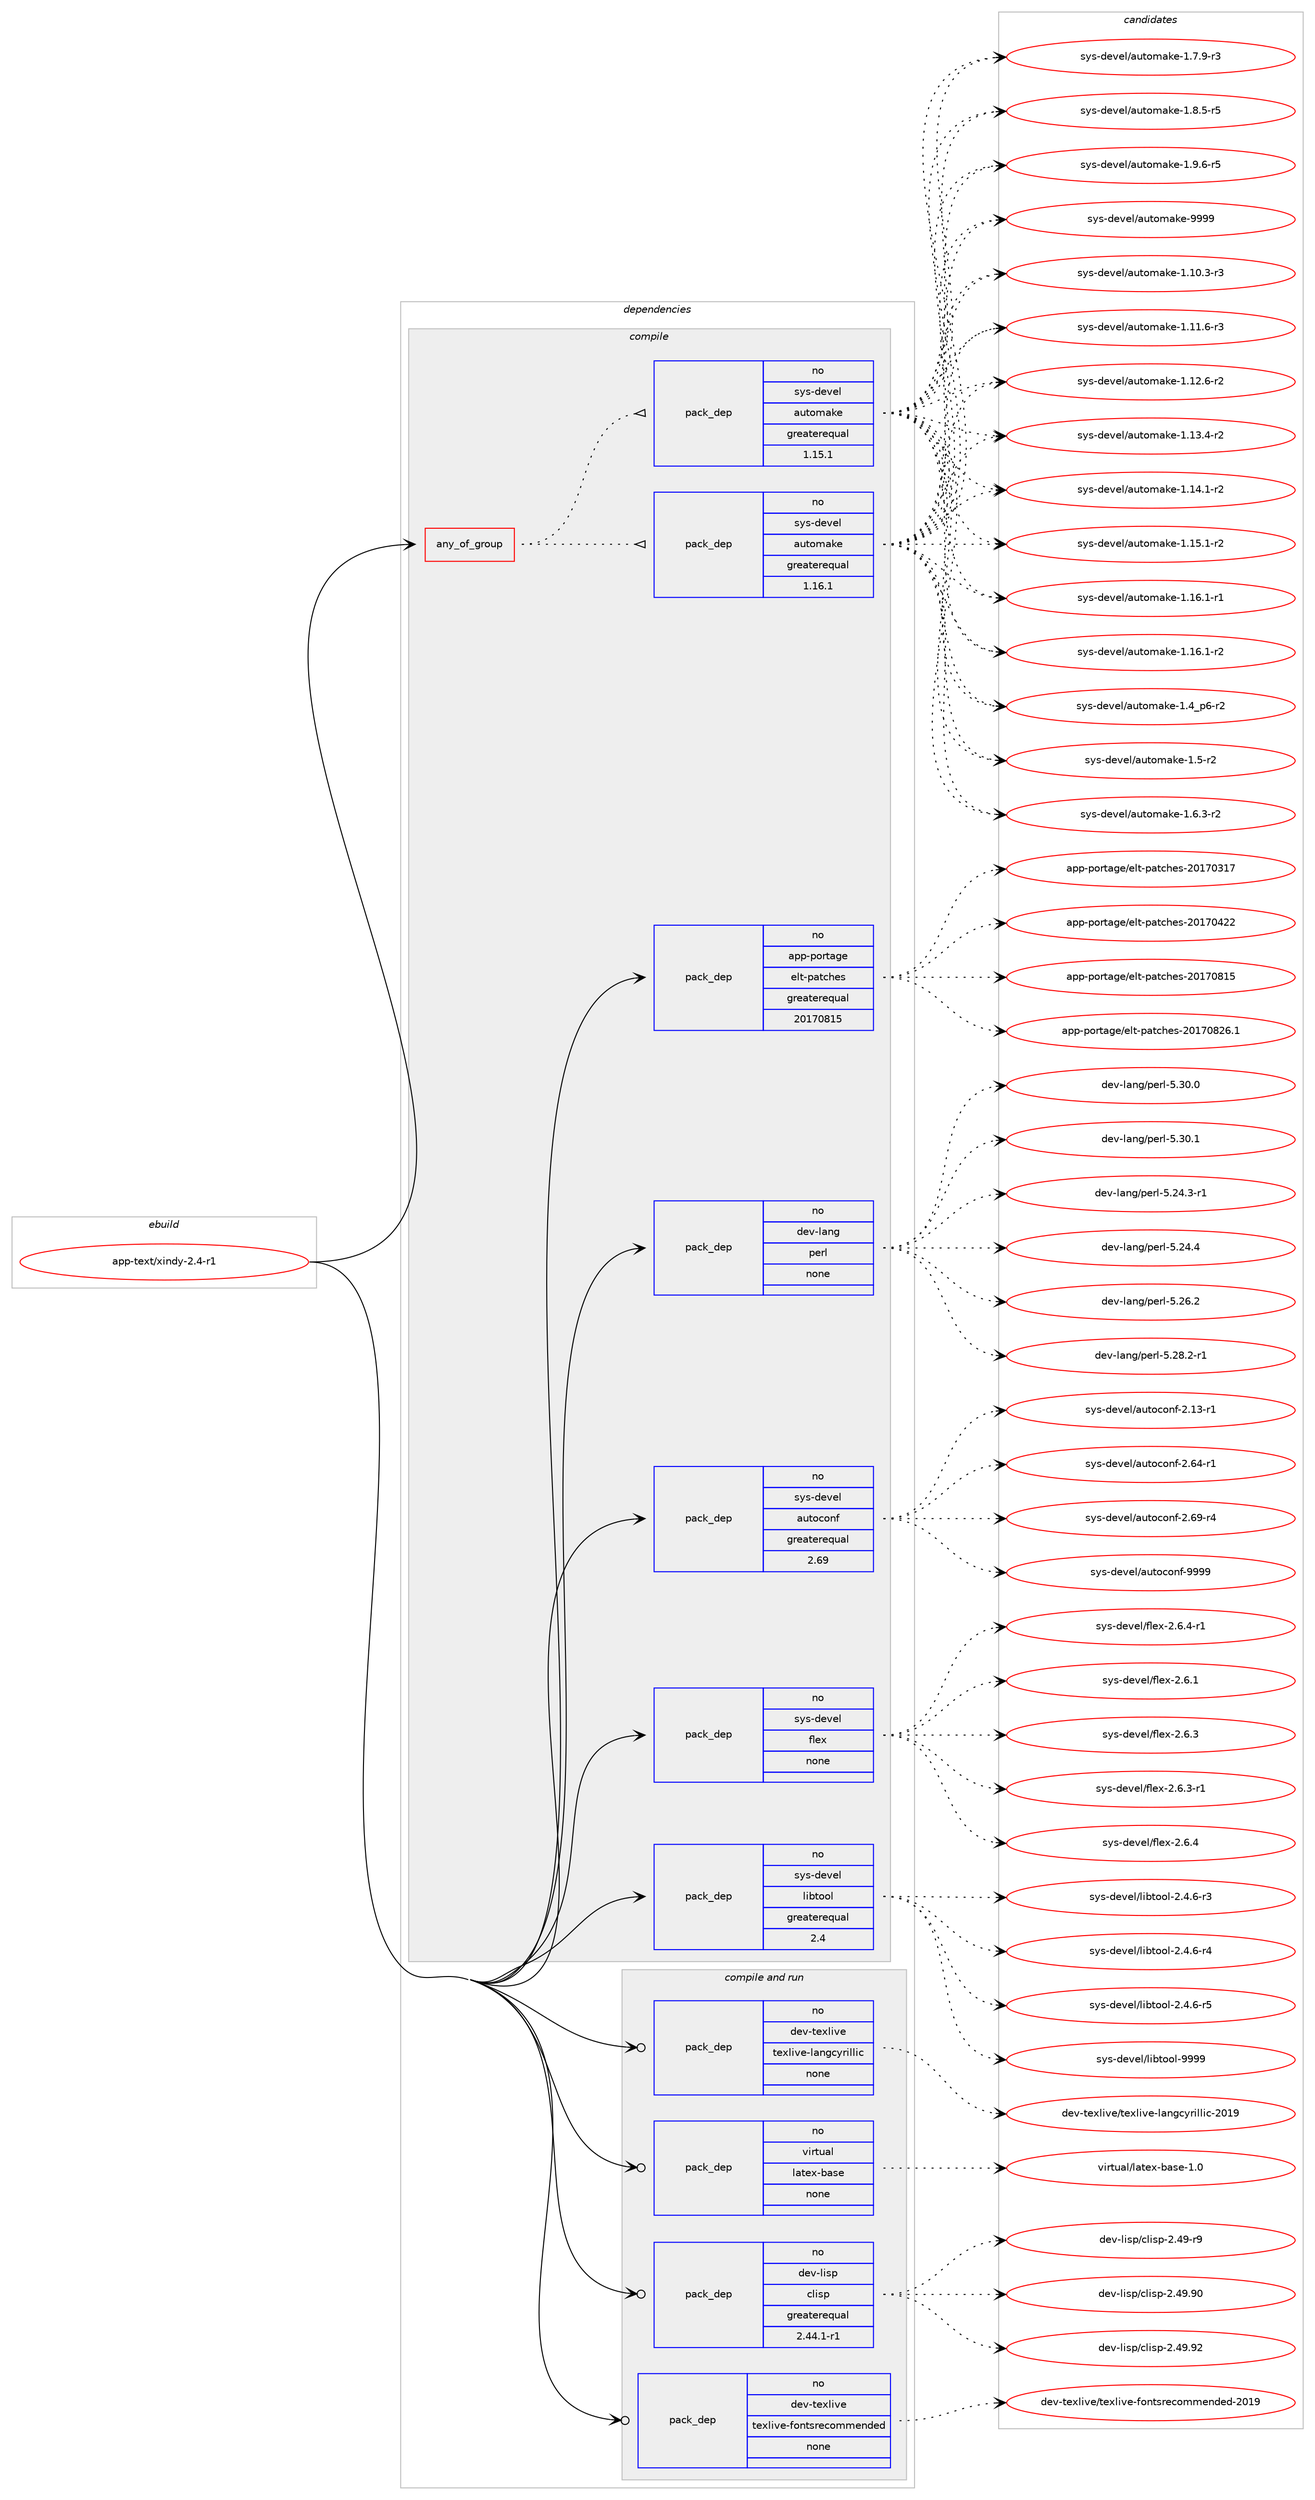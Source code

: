 digraph prolog {

# *************
# Graph options
# *************

newrank=true;
concentrate=true;
compound=true;
graph [rankdir=LR,fontname=Helvetica,fontsize=10,ranksep=1.5];#, ranksep=2.5, nodesep=0.2];
edge  [arrowhead=vee];
node  [fontname=Helvetica,fontsize=10];

# **********
# The ebuild
# **********

subgraph cluster_leftcol {
color=gray;
rank=same;
label=<<i>ebuild</i>>;
id [label="app-text/xindy-2.4-r1", color=red, width=4, href="../app-text/xindy-2.4-r1.svg"];
}

# ****************
# The dependencies
# ****************

subgraph cluster_midcol {
color=gray;
label=<<i>dependencies</i>>;
subgraph cluster_compile {
fillcolor="#eeeeee";
style=filled;
label=<<i>compile</i>>;
subgraph any8965 {
dependency513134 [label=<<TABLE BORDER="0" CELLBORDER="1" CELLSPACING="0" CELLPADDING="4"><TR><TD CELLPADDING="10">any_of_group</TD></TR></TABLE>>, shape=none, color=red];subgraph pack381696 {
dependency513135 [label=<<TABLE BORDER="0" CELLBORDER="1" CELLSPACING="0" CELLPADDING="4" WIDTH="220"><TR><TD ROWSPAN="6" CELLPADDING="30">pack_dep</TD></TR><TR><TD WIDTH="110">no</TD></TR><TR><TD>sys-devel</TD></TR><TR><TD>automake</TD></TR><TR><TD>greaterequal</TD></TR><TR><TD>1.16.1</TD></TR></TABLE>>, shape=none, color=blue];
}
dependency513134:e -> dependency513135:w [weight=20,style="dotted",arrowhead="oinv"];
subgraph pack381697 {
dependency513136 [label=<<TABLE BORDER="0" CELLBORDER="1" CELLSPACING="0" CELLPADDING="4" WIDTH="220"><TR><TD ROWSPAN="6" CELLPADDING="30">pack_dep</TD></TR><TR><TD WIDTH="110">no</TD></TR><TR><TD>sys-devel</TD></TR><TR><TD>automake</TD></TR><TR><TD>greaterequal</TD></TR><TR><TD>1.15.1</TD></TR></TABLE>>, shape=none, color=blue];
}
dependency513134:e -> dependency513136:w [weight=20,style="dotted",arrowhead="oinv"];
}
id:e -> dependency513134:w [weight=20,style="solid",arrowhead="vee"];
subgraph pack381698 {
dependency513137 [label=<<TABLE BORDER="0" CELLBORDER="1" CELLSPACING="0" CELLPADDING="4" WIDTH="220"><TR><TD ROWSPAN="6" CELLPADDING="30">pack_dep</TD></TR><TR><TD WIDTH="110">no</TD></TR><TR><TD>app-portage</TD></TR><TR><TD>elt-patches</TD></TR><TR><TD>greaterequal</TD></TR><TR><TD>20170815</TD></TR></TABLE>>, shape=none, color=blue];
}
id:e -> dependency513137:w [weight=20,style="solid",arrowhead="vee"];
subgraph pack381699 {
dependency513138 [label=<<TABLE BORDER="0" CELLBORDER="1" CELLSPACING="0" CELLPADDING="4" WIDTH="220"><TR><TD ROWSPAN="6" CELLPADDING="30">pack_dep</TD></TR><TR><TD WIDTH="110">no</TD></TR><TR><TD>dev-lang</TD></TR><TR><TD>perl</TD></TR><TR><TD>none</TD></TR><TR><TD></TD></TR></TABLE>>, shape=none, color=blue];
}
id:e -> dependency513138:w [weight=20,style="solid",arrowhead="vee"];
subgraph pack381700 {
dependency513139 [label=<<TABLE BORDER="0" CELLBORDER="1" CELLSPACING="0" CELLPADDING="4" WIDTH="220"><TR><TD ROWSPAN="6" CELLPADDING="30">pack_dep</TD></TR><TR><TD WIDTH="110">no</TD></TR><TR><TD>sys-devel</TD></TR><TR><TD>autoconf</TD></TR><TR><TD>greaterequal</TD></TR><TR><TD>2.69</TD></TR></TABLE>>, shape=none, color=blue];
}
id:e -> dependency513139:w [weight=20,style="solid",arrowhead="vee"];
subgraph pack381701 {
dependency513140 [label=<<TABLE BORDER="0" CELLBORDER="1" CELLSPACING="0" CELLPADDING="4" WIDTH="220"><TR><TD ROWSPAN="6" CELLPADDING="30">pack_dep</TD></TR><TR><TD WIDTH="110">no</TD></TR><TR><TD>sys-devel</TD></TR><TR><TD>flex</TD></TR><TR><TD>none</TD></TR><TR><TD></TD></TR></TABLE>>, shape=none, color=blue];
}
id:e -> dependency513140:w [weight=20,style="solid",arrowhead="vee"];
subgraph pack381702 {
dependency513141 [label=<<TABLE BORDER="0" CELLBORDER="1" CELLSPACING="0" CELLPADDING="4" WIDTH="220"><TR><TD ROWSPAN="6" CELLPADDING="30">pack_dep</TD></TR><TR><TD WIDTH="110">no</TD></TR><TR><TD>sys-devel</TD></TR><TR><TD>libtool</TD></TR><TR><TD>greaterequal</TD></TR><TR><TD>2.4</TD></TR></TABLE>>, shape=none, color=blue];
}
id:e -> dependency513141:w [weight=20,style="solid",arrowhead="vee"];
}
subgraph cluster_compileandrun {
fillcolor="#eeeeee";
style=filled;
label=<<i>compile and run</i>>;
subgraph pack381703 {
dependency513142 [label=<<TABLE BORDER="0" CELLBORDER="1" CELLSPACING="0" CELLPADDING="4" WIDTH="220"><TR><TD ROWSPAN="6" CELLPADDING="30">pack_dep</TD></TR><TR><TD WIDTH="110">no</TD></TR><TR><TD>dev-lisp</TD></TR><TR><TD>clisp</TD></TR><TR><TD>greaterequal</TD></TR><TR><TD>2.44.1-r1</TD></TR></TABLE>>, shape=none, color=blue];
}
id:e -> dependency513142:w [weight=20,style="solid",arrowhead="odotvee"];
subgraph pack381704 {
dependency513143 [label=<<TABLE BORDER="0" CELLBORDER="1" CELLSPACING="0" CELLPADDING="4" WIDTH="220"><TR><TD ROWSPAN="6" CELLPADDING="30">pack_dep</TD></TR><TR><TD WIDTH="110">no</TD></TR><TR><TD>dev-texlive</TD></TR><TR><TD>texlive-fontsrecommended</TD></TR><TR><TD>none</TD></TR><TR><TD></TD></TR></TABLE>>, shape=none, color=blue];
}
id:e -> dependency513143:w [weight=20,style="solid",arrowhead="odotvee"];
subgraph pack381705 {
dependency513144 [label=<<TABLE BORDER="0" CELLBORDER="1" CELLSPACING="0" CELLPADDING="4" WIDTH="220"><TR><TD ROWSPAN="6" CELLPADDING="30">pack_dep</TD></TR><TR><TD WIDTH="110">no</TD></TR><TR><TD>dev-texlive</TD></TR><TR><TD>texlive-langcyrillic</TD></TR><TR><TD>none</TD></TR><TR><TD></TD></TR></TABLE>>, shape=none, color=blue];
}
id:e -> dependency513144:w [weight=20,style="solid",arrowhead="odotvee"];
subgraph pack381706 {
dependency513145 [label=<<TABLE BORDER="0" CELLBORDER="1" CELLSPACING="0" CELLPADDING="4" WIDTH="220"><TR><TD ROWSPAN="6" CELLPADDING="30">pack_dep</TD></TR><TR><TD WIDTH="110">no</TD></TR><TR><TD>virtual</TD></TR><TR><TD>latex-base</TD></TR><TR><TD>none</TD></TR><TR><TD></TD></TR></TABLE>>, shape=none, color=blue];
}
id:e -> dependency513145:w [weight=20,style="solid",arrowhead="odotvee"];
}
subgraph cluster_run {
fillcolor="#eeeeee";
style=filled;
label=<<i>run</i>>;
}
}

# **************
# The candidates
# **************

subgraph cluster_choices {
rank=same;
color=gray;
label=<<i>candidates</i>>;

subgraph choice381696 {
color=black;
nodesep=1;
choice11512111545100101118101108479711711611110997107101454946494846514511451 [label="sys-devel/automake-1.10.3-r3", color=red, width=4,href="../sys-devel/automake-1.10.3-r3.svg"];
choice11512111545100101118101108479711711611110997107101454946494946544511451 [label="sys-devel/automake-1.11.6-r3", color=red, width=4,href="../sys-devel/automake-1.11.6-r3.svg"];
choice11512111545100101118101108479711711611110997107101454946495046544511450 [label="sys-devel/automake-1.12.6-r2", color=red, width=4,href="../sys-devel/automake-1.12.6-r2.svg"];
choice11512111545100101118101108479711711611110997107101454946495146524511450 [label="sys-devel/automake-1.13.4-r2", color=red, width=4,href="../sys-devel/automake-1.13.4-r2.svg"];
choice11512111545100101118101108479711711611110997107101454946495246494511450 [label="sys-devel/automake-1.14.1-r2", color=red, width=4,href="../sys-devel/automake-1.14.1-r2.svg"];
choice11512111545100101118101108479711711611110997107101454946495346494511450 [label="sys-devel/automake-1.15.1-r2", color=red, width=4,href="../sys-devel/automake-1.15.1-r2.svg"];
choice11512111545100101118101108479711711611110997107101454946495446494511449 [label="sys-devel/automake-1.16.1-r1", color=red, width=4,href="../sys-devel/automake-1.16.1-r1.svg"];
choice11512111545100101118101108479711711611110997107101454946495446494511450 [label="sys-devel/automake-1.16.1-r2", color=red, width=4,href="../sys-devel/automake-1.16.1-r2.svg"];
choice115121115451001011181011084797117116111109971071014549465295112544511450 [label="sys-devel/automake-1.4_p6-r2", color=red, width=4,href="../sys-devel/automake-1.4_p6-r2.svg"];
choice11512111545100101118101108479711711611110997107101454946534511450 [label="sys-devel/automake-1.5-r2", color=red, width=4,href="../sys-devel/automake-1.5-r2.svg"];
choice115121115451001011181011084797117116111109971071014549465446514511450 [label="sys-devel/automake-1.6.3-r2", color=red, width=4,href="../sys-devel/automake-1.6.3-r2.svg"];
choice115121115451001011181011084797117116111109971071014549465546574511451 [label="sys-devel/automake-1.7.9-r3", color=red, width=4,href="../sys-devel/automake-1.7.9-r3.svg"];
choice115121115451001011181011084797117116111109971071014549465646534511453 [label="sys-devel/automake-1.8.5-r5", color=red, width=4,href="../sys-devel/automake-1.8.5-r5.svg"];
choice115121115451001011181011084797117116111109971071014549465746544511453 [label="sys-devel/automake-1.9.6-r5", color=red, width=4,href="../sys-devel/automake-1.9.6-r5.svg"];
choice115121115451001011181011084797117116111109971071014557575757 [label="sys-devel/automake-9999", color=red, width=4,href="../sys-devel/automake-9999.svg"];
dependency513135:e -> choice11512111545100101118101108479711711611110997107101454946494846514511451:w [style=dotted,weight="100"];
dependency513135:e -> choice11512111545100101118101108479711711611110997107101454946494946544511451:w [style=dotted,weight="100"];
dependency513135:e -> choice11512111545100101118101108479711711611110997107101454946495046544511450:w [style=dotted,weight="100"];
dependency513135:e -> choice11512111545100101118101108479711711611110997107101454946495146524511450:w [style=dotted,weight="100"];
dependency513135:e -> choice11512111545100101118101108479711711611110997107101454946495246494511450:w [style=dotted,weight="100"];
dependency513135:e -> choice11512111545100101118101108479711711611110997107101454946495346494511450:w [style=dotted,weight="100"];
dependency513135:e -> choice11512111545100101118101108479711711611110997107101454946495446494511449:w [style=dotted,weight="100"];
dependency513135:e -> choice11512111545100101118101108479711711611110997107101454946495446494511450:w [style=dotted,weight="100"];
dependency513135:e -> choice115121115451001011181011084797117116111109971071014549465295112544511450:w [style=dotted,weight="100"];
dependency513135:e -> choice11512111545100101118101108479711711611110997107101454946534511450:w [style=dotted,weight="100"];
dependency513135:e -> choice115121115451001011181011084797117116111109971071014549465446514511450:w [style=dotted,weight="100"];
dependency513135:e -> choice115121115451001011181011084797117116111109971071014549465546574511451:w [style=dotted,weight="100"];
dependency513135:e -> choice115121115451001011181011084797117116111109971071014549465646534511453:w [style=dotted,weight="100"];
dependency513135:e -> choice115121115451001011181011084797117116111109971071014549465746544511453:w [style=dotted,weight="100"];
dependency513135:e -> choice115121115451001011181011084797117116111109971071014557575757:w [style=dotted,weight="100"];
}
subgraph choice381697 {
color=black;
nodesep=1;
choice11512111545100101118101108479711711611110997107101454946494846514511451 [label="sys-devel/automake-1.10.3-r3", color=red, width=4,href="../sys-devel/automake-1.10.3-r3.svg"];
choice11512111545100101118101108479711711611110997107101454946494946544511451 [label="sys-devel/automake-1.11.6-r3", color=red, width=4,href="../sys-devel/automake-1.11.6-r3.svg"];
choice11512111545100101118101108479711711611110997107101454946495046544511450 [label="sys-devel/automake-1.12.6-r2", color=red, width=4,href="../sys-devel/automake-1.12.6-r2.svg"];
choice11512111545100101118101108479711711611110997107101454946495146524511450 [label="sys-devel/automake-1.13.4-r2", color=red, width=4,href="../sys-devel/automake-1.13.4-r2.svg"];
choice11512111545100101118101108479711711611110997107101454946495246494511450 [label="sys-devel/automake-1.14.1-r2", color=red, width=4,href="../sys-devel/automake-1.14.1-r2.svg"];
choice11512111545100101118101108479711711611110997107101454946495346494511450 [label="sys-devel/automake-1.15.1-r2", color=red, width=4,href="../sys-devel/automake-1.15.1-r2.svg"];
choice11512111545100101118101108479711711611110997107101454946495446494511449 [label="sys-devel/automake-1.16.1-r1", color=red, width=4,href="../sys-devel/automake-1.16.1-r1.svg"];
choice11512111545100101118101108479711711611110997107101454946495446494511450 [label="sys-devel/automake-1.16.1-r2", color=red, width=4,href="../sys-devel/automake-1.16.1-r2.svg"];
choice115121115451001011181011084797117116111109971071014549465295112544511450 [label="sys-devel/automake-1.4_p6-r2", color=red, width=4,href="../sys-devel/automake-1.4_p6-r2.svg"];
choice11512111545100101118101108479711711611110997107101454946534511450 [label="sys-devel/automake-1.5-r2", color=red, width=4,href="../sys-devel/automake-1.5-r2.svg"];
choice115121115451001011181011084797117116111109971071014549465446514511450 [label="sys-devel/automake-1.6.3-r2", color=red, width=4,href="../sys-devel/automake-1.6.3-r2.svg"];
choice115121115451001011181011084797117116111109971071014549465546574511451 [label="sys-devel/automake-1.7.9-r3", color=red, width=4,href="../sys-devel/automake-1.7.9-r3.svg"];
choice115121115451001011181011084797117116111109971071014549465646534511453 [label="sys-devel/automake-1.8.5-r5", color=red, width=4,href="../sys-devel/automake-1.8.5-r5.svg"];
choice115121115451001011181011084797117116111109971071014549465746544511453 [label="sys-devel/automake-1.9.6-r5", color=red, width=4,href="../sys-devel/automake-1.9.6-r5.svg"];
choice115121115451001011181011084797117116111109971071014557575757 [label="sys-devel/automake-9999", color=red, width=4,href="../sys-devel/automake-9999.svg"];
dependency513136:e -> choice11512111545100101118101108479711711611110997107101454946494846514511451:w [style=dotted,weight="100"];
dependency513136:e -> choice11512111545100101118101108479711711611110997107101454946494946544511451:w [style=dotted,weight="100"];
dependency513136:e -> choice11512111545100101118101108479711711611110997107101454946495046544511450:w [style=dotted,weight="100"];
dependency513136:e -> choice11512111545100101118101108479711711611110997107101454946495146524511450:w [style=dotted,weight="100"];
dependency513136:e -> choice11512111545100101118101108479711711611110997107101454946495246494511450:w [style=dotted,weight="100"];
dependency513136:e -> choice11512111545100101118101108479711711611110997107101454946495346494511450:w [style=dotted,weight="100"];
dependency513136:e -> choice11512111545100101118101108479711711611110997107101454946495446494511449:w [style=dotted,weight="100"];
dependency513136:e -> choice11512111545100101118101108479711711611110997107101454946495446494511450:w [style=dotted,weight="100"];
dependency513136:e -> choice115121115451001011181011084797117116111109971071014549465295112544511450:w [style=dotted,weight="100"];
dependency513136:e -> choice11512111545100101118101108479711711611110997107101454946534511450:w [style=dotted,weight="100"];
dependency513136:e -> choice115121115451001011181011084797117116111109971071014549465446514511450:w [style=dotted,weight="100"];
dependency513136:e -> choice115121115451001011181011084797117116111109971071014549465546574511451:w [style=dotted,weight="100"];
dependency513136:e -> choice115121115451001011181011084797117116111109971071014549465646534511453:w [style=dotted,weight="100"];
dependency513136:e -> choice115121115451001011181011084797117116111109971071014549465746544511453:w [style=dotted,weight="100"];
dependency513136:e -> choice115121115451001011181011084797117116111109971071014557575757:w [style=dotted,weight="100"];
}
subgraph choice381698 {
color=black;
nodesep=1;
choice97112112451121111141169710310147101108116451129711699104101115455048495548514955 [label="app-portage/elt-patches-20170317", color=red, width=4,href="../app-portage/elt-patches-20170317.svg"];
choice97112112451121111141169710310147101108116451129711699104101115455048495548525050 [label="app-portage/elt-patches-20170422", color=red, width=4,href="../app-portage/elt-patches-20170422.svg"];
choice97112112451121111141169710310147101108116451129711699104101115455048495548564953 [label="app-portage/elt-patches-20170815", color=red, width=4,href="../app-portage/elt-patches-20170815.svg"];
choice971121124511211111411697103101471011081164511297116991041011154550484955485650544649 [label="app-portage/elt-patches-20170826.1", color=red, width=4,href="../app-portage/elt-patches-20170826.1.svg"];
dependency513137:e -> choice97112112451121111141169710310147101108116451129711699104101115455048495548514955:w [style=dotted,weight="100"];
dependency513137:e -> choice97112112451121111141169710310147101108116451129711699104101115455048495548525050:w [style=dotted,weight="100"];
dependency513137:e -> choice97112112451121111141169710310147101108116451129711699104101115455048495548564953:w [style=dotted,weight="100"];
dependency513137:e -> choice971121124511211111411697103101471011081164511297116991041011154550484955485650544649:w [style=dotted,weight="100"];
}
subgraph choice381699 {
color=black;
nodesep=1;
choice100101118451089711010347112101114108455346505246514511449 [label="dev-lang/perl-5.24.3-r1", color=red, width=4,href="../dev-lang/perl-5.24.3-r1.svg"];
choice10010111845108971101034711210111410845534650524652 [label="dev-lang/perl-5.24.4", color=red, width=4,href="../dev-lang/perl-5.24.4.svg"];
choice10010111845108971101034711210111410845534650544650 [label="dev-lang/perl-5.26.2", color=red, width=4,href="../dev-lang/perl-5.26.2.svg"];
choice100101118451089711010347112101114108455346505646504511449 [label="dev-lang/perl-5.28.2-r1", color=red, width=4,href="../dev-lang/perl-5.28.2-r1.svg"];
choice10010111845108971101034711210111410845534651484648 [label="dev-lang/perl-5.30.0", color=red, width=4,href="../dev-lang/perl-5.30.0.svg"];
choice10010111845108971101034711210111410845534651484649 [label="dev-lang/perl-5.30.1", color=red, width=4,href="../dev-lang/perl-5.30.1.svg"];
dependency513138:e -> choice100101118451089711010347112101114108455346505246514511449:w [style=dotted,weight="100"];
dependency513138:e -> choice10010111845108971101034711210111410845534650524652:w [style=dotted,weight="100"];
dependency513138:e -> choice10010111845108971101034711210111410845534650544650:w [style=dotted,weight="100"];
dependency513138:e -> choice100101118451089711010347112101114108455346505646504511449:w [style=dotted,weight="100"];
dependency513138:e -> choice10010111845108971101034711210111410845534651484648:w [style=dotted,weight="100"];
dependency513138:e -> choice10010111845108971101034711210111410845534651484649:w [style=dotted,weight="100"];
}
subgraph choice381700 {
color=black;
nodesep=1;
choice1151211154510010111810110847971171161119911111010245504649514511449 [label="sys-devel/autoconf-2.13-r1", color=red, width=4,href="../sys-devel/autoconf-2.13-r1.svg"];
choice1151211154510010111810110847971171161119911111010245504654524511449 [label="sys-devel/autoconf-2.64-r1", color=red, width=4,href="../sys-devel/autoconf-2.64-r1.svg"];
choice1151211154510010111810110847971171161119911111010245504654574511452 [label="sys-devel/autoconf-2.69-r4", color=red, width=4,href="../sys-devel/autoconf-2.69-r4.svg"];
choice115121115451001011181011084797117116111991111101024557575757 [label="sys-devel/autoconf-9999", color=red, width=4,href="../sys-devel/autoconf-9999.svg"];
dependency513139:e -> choice1151211154510010111810110847971171161119911111010245504649514511449:w [style=dotted,weight="100"];
dependency513139:e -> choice1151211154510010111810110847971171161119911111010245504654524511449:w [style=dotted,weight="100"];
dependency513139:e -> choice1151211154510010111810110847971171161119911111010245504654574511452:w [style=dotted,weight="100"];
dependency513139:e -> choice115121115451001011181011084797117116111991111101024557575757:w [style=dotted,weight="100"];
}
subgraph choice381701 {
color=black;
nodesep=1;
choice1151211154510010111810110847102108101120455046544649 [label="sys-devel/flex-2.6.1", color=red, width=4,href="../sys-devel/flex-2.6.1.svg"];
choice1151211154510010111810110847102108101120455046544651 [label="sys-devel/flex-2.6.3", color=red, width=4,href="../sys-devel/flex-2.6.3.svg"];
choice11512111545100101118101108471021081011204550465446514511449 [label="sys-devel/flex-2.6.3-r1", color=red, width=4,href="../sys-devel/flex-2.6.3-r1.svg"];
choice1151211154510010111810110847102108101120455046544652 [label="sys-devel/flex-2.6.4", color=red, width=4,href="../sys-devel/flex-2.6.4.svg"];
choice11512111545100101118101108471021081011204550465446524511449 [label="sys-devel/flex-2.6.4-r1", color=red, width=4,href="../sys-devel/flex-2.6.4-r1.svg"];
dependency513140:e -> choice1151211154510010111810110847102108101120455046544649:w [style=dotted,weight="100"];
dependency513140:e -> choice1151211154510010111810110847102108101120455046544651:w [style=dotted,weight="100"];
dependency513140:e -> choice11512111545100101118101108471021081011204550465446514511449:w [style=dotted,weight="100"];
dependency513140:e -> choice1151211154510010111810110847102108101120455046544652:w [style=dotted,weight="100"];
dependency513140:e -> choice11512111545100101118101108471021081011204550465446524511449:w [style=dotted,weight="100"];
}
subgraph choice381702 {
color=black;
nodesep=1;
choice1151211154510010111810110847108105981161111111084550465246544511451 [label="sys-devel/libtool-2.4.6-r3", color=red, width=4,href="../sys-devel/libtool-2.4.6-r3.svg"];
choice1151211154510010111810110847108105981161111111084550465246544511452 [label="sys-devel/libtool-2.4.6-r4", color=red, width=4,href="../sys-devel/libtool-2.4.6-r4.svg"];
choice1151211154510010111810110847108105981161111111084550465246544511453 [label="sys-devel/libtool-2.4.6-r5", color=red, width=4,href="../sys-devel/libtool-2.4.6-r5.svg"];
choice1151211154510010111810110847108105981161111111084557575757 [label="sys-devel/libtool-9999", color=red, width=4,href="../sys-devel/libtool-9999.svg"];
dependency513141:e -> choice1151211154510010111810110847108105981161111111084550465246544511451:w [style=dotted,weight="100"];
dependency513141:e -> choice1151211154510010111810110847108105981161111111084550465246544511452:w [style=dotted,weight="100"];
dependency513141:e -> choice1151211154510010111810110847108105981161111111084550465246544511453:w [style=dotted,weight="100"];
dependency513141:e -> choice1151211154510010111810110847108105981161111111084557575757:w [style=dotted,weight="100"];
}
subgraph choice381703 {
color=black;
nodesep=1;
choice10010111845108105115112479910810511511245504652574511457 [label="dev-lisp/clisp-2.49-r9", color=red, width=4,href="../dev-lisp/clisp-2.49-r9.svg"];
choice1001011184510810511511247991081051151124550465257465748 [label="dev-lisp/clisp-2.49.90", color=red, width=4,href="../dev-lisp/clisp-2.49.90.svg"];
choice1001011184510810511511247991081051151124550465257465750 [label="dev-lisp/clisp-2.49.92", color=red, width=4,href="../dev-lisp/clisp-2.49.92.svg"];
dependency513142:e -> choice10010111845108105115112479910810511511245504652574511457:w [style=dotted,weight="100"];
dependency513142:e -> choice1001011184510810511511247991081051151124550465257465748:w [style=dotted,weight="100"];
dependency513142:e -> choice1001011184510810511511247991081051151124550465257465750:w [style=dotted,weight="100"];
}
subgraph choice381704 {
color=black;
nodesep=1;
choice100101118451161011201081051181014711610112010810511810145102111110116115114101991111091091011101001011004550484957 [label="dev-texlive/texlive-fontsrecommended-2019", color=red, width=4,href="../dev-texlive/texlive-fontsrecommended-2019.svg"];
dependency513143:e -> choice100101118451161011201081051181014711610112010810511810145102111110116115114101991111091091011101001011004550484957:w [style=dotted,weight="100"];
}
subgraph choice381705 {
color=black;
nodesep=1;
choice1001011184511610112010810511810147116101120108105118101451089711010399121114105108108105994550484957 [label="dev-texlive/texlive-langcyrillic-2019", color=red, width=4,href="../dev-texlive/texlive-langcyrillic-2019.svg"];
dependency513144:e -> choice1001011184511610112010810511810147116101120108105118101451089711010399121114105108108105994550484957:w [style=dotted,weight="100"];
}
subgraph choice381706 {
color=black;
nodesep=1;
choice11810511411611797108471089711610112045989711510145494648 [label="virtual/latex-base-1.0", color=red, width=4,href="../virtual/latex-base-1.0.svg"];
dependency513145:e -> choice11810511411611797108471089711610112045989711510145494648:w [style=dotted,weight="100"];
}
}

}

